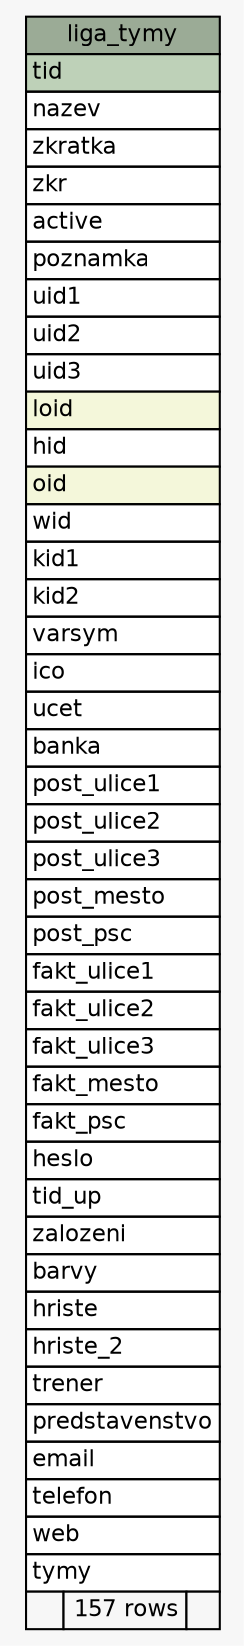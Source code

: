 // dot 2.38.0 on Mac OS X 10.9.4
// SchemaSpy rev 590
digraph "liga_tymy" {
  graph [
    rankdir="RL"
    bgcolor="#f7f7f7"
    nodesep="0.18"
    ranksep="0.46"
    fontname="Helvetica"
    fontsize="11"
  ];
  node [
    fontname="Helvetica"
    fontsize="11"
    shape="plaintext"
  ];
  edge [
    arrowsize="0.8"
  ];
  "liga_tymy" [
    label=<
    <TABLE BORDER="0" CELLBORDER="1" CELLSPACING="0" BGCOLOR="#ffffff">
      <TR><TD COLSPAN="3" BGCOLOR="#9bab96" ALIGN="CENTER">liga_tymy</TD></TR>
      <TR><TD PORT="tid" COLSPAN="3" BGCOLOR="#bed1b8" ALIGN="LEFT">tid</TD></TR>
      <TR><TD PORT="nazev" COLSPAN="3" ALIGN="LEFT">nazev</TD></TR>
      <TR><TD PORT="zkratka" COLSPAN="3" ALIGN="LEFT">zkratka</TD></TR>
      <TR><TD PORT="zkr" COLSPAN="3" ALIGN="LEFT">zkr</TD></TR>
      <TR><TD PORT="active" COLSPAN="3" ALIGN="LEFT">active</TD></TR>
      <TR><TD PORT="poznamka" COLSPAN="3" ALIGN="LEFT">poznamka</TD></TR>
      <TR><TD PORT="uid1" COLSPAN="3" ALIGN="LEFT">uid1</TD></TR>
      <TR><TD PORT="uid2" COLSPAN="3" ALIGN="LEFT">uid2</TD></TR>
      <TR><TD PORT="uid3" COLSPAN="3" ALIGN="LEFT">uid3</TD></TR>
      <TR><TD PORT="loid" COLSPAN="3" BGCOLOR="#f4f7da" ALIGN="LEFT">loid</TD></TR>
      <TR><TD PORT="hid" COLSPAN="3" ALIGN="LEFT">hid</TD></TR>
      <TR><TD PORT="oid" COLSPAN="3" BGCOLOR="#f4f7da" ALIGN="LEFT">oid</TD></TR>
      <TR><TD PORT="wid" COLSPAN="3" ALIGN="LEFT">wid</TD></TR>
      <TR><TD PORT="kid1" COLSPAN="3" ALIGN="LEFT">kid1</TD></TR>
      <TR><TD PORT="kid2" COLSPAN="3" ALIGN="LEFT">kid2</TD></TR>
      <TR><TD PORT="varsym" COLSPAN="3" ALIGN="LEFT">varsym</TD></TR>
      <TR><TD PORT="ico" COLSPAN="3" ALIGN="LEFT">ico</TD></TR>
      <TR><TD PORT="ucet" COLSPAN="3" ALIGN="LEFT">ucet</TD></TR>
      <TR><TD PORT="banka" COLSPAN="3" ALIGN="LEFT">banka</TD></TR>
      <TR><TD PORT="post_ulice1" COLSPAN="3" ALIGN="LEFT">post_ulice1</TD></TR>
      <TR><TD PORT="post_ulice2" COLSPAN="3" ALIGN="LEFT">post_ulice2</TD></TR>
      <TR><TD PORT="post_ulice3" COLSPAN="3" ALIGN="LEFT">post_ulice3</TD></TR>
      <TR><TD PORT="post_mesto" COLSPAN="3" ALIGN="LEFT">post_mesto</TD></TR>
      <TR><TD PORT="post_psc" COLSPAN="3" ALIGN="LEFT">post_psc</TD></TR>
      <TR><TD PORT="fakt_ulice1" COLSPAN="3" ALIGN="LEFT">fakt_ulice1</TD></TR>
      <TR><TD PORT="fakt_ulice2" COLSPAN="3" ALIGN="LEFT">fakt_ulice2</TD></TR>
      <TR><TD PORT="fakt_ulice3" COLSPAN="3" ALIGN="LEFT">fakt_ulice3</TD></TR>
      <TR><TD PORT="fakt_mesto" COLSPAN="3" ALIGN="LEFT">fakt_mesto</TD></TR>
      <TR><TD PORT="fakt_psc" COLSPAN="3" ALIGN="LEFT">fakt_psc</TD></TR>
      <TR><TD PORT="heslo" COLSPAN="3" ALIGN="LEFT">heslo</TD></TR>
      <TR><TD PORT="tid_up" COLSPAN="3" ALIGN="LEFT">tid_up</TD></TR>
      <TR><TD PORT="zalozeni" COLSPAN="3" ALIGN="LEFT">zalozeni</TD></TR>
      <TR><TD PORT="barvy" COLSPAN="3" ALIGN="LEFT">barvy</TD></TR>
      <TR><TD PORT="hriste" COLSPAN="3" ALIGN="LEFT">hriste</TD></TR>
      <TR><TD PORT="hriste_2" COLSPAN="3" ALIGN="LEFT">hriste_2</TD></TR>
      <TR><TD PORT="trener" COLSPAN="3" ALIGN="LEFT">trener</TD></TR>
      <TR><TD PORT="predstavenstvo" COLSPAN="3" ALIGN="LEFT">predstavenstvo</TD></TR>
      <TR><TD PORT="email" COLSPAN="3" ALIGN="LEFT">email</TD></TR>
      <TR><TD PORT="telefon" COLSPAN="3" ALIGN="LEFT">telefon</TD></TR>
      <TR><TD PORT="web" COLSPAN="3" ALIGN="LEFT">web</TD></TR>
      <TR><TD PORT="tymy" COLSPAN="3" ALIGN="LEFT">tymy</TD></TR>
      <TR><TD ALIGN="LEFT" BGCOLOR="#f7f7f7">  </TD><TD ALIGN="RIGHT" BGCOLOR="#f7f7f7">157 rows</TD><TD ALIGN="RIGHT" BGCOLOR="#f7f7f7">  </TD></TR>
    </TABLE>>
    URL="tables/liga_tymy.html"
    tooltip="liga_tymy"
  ];
}
